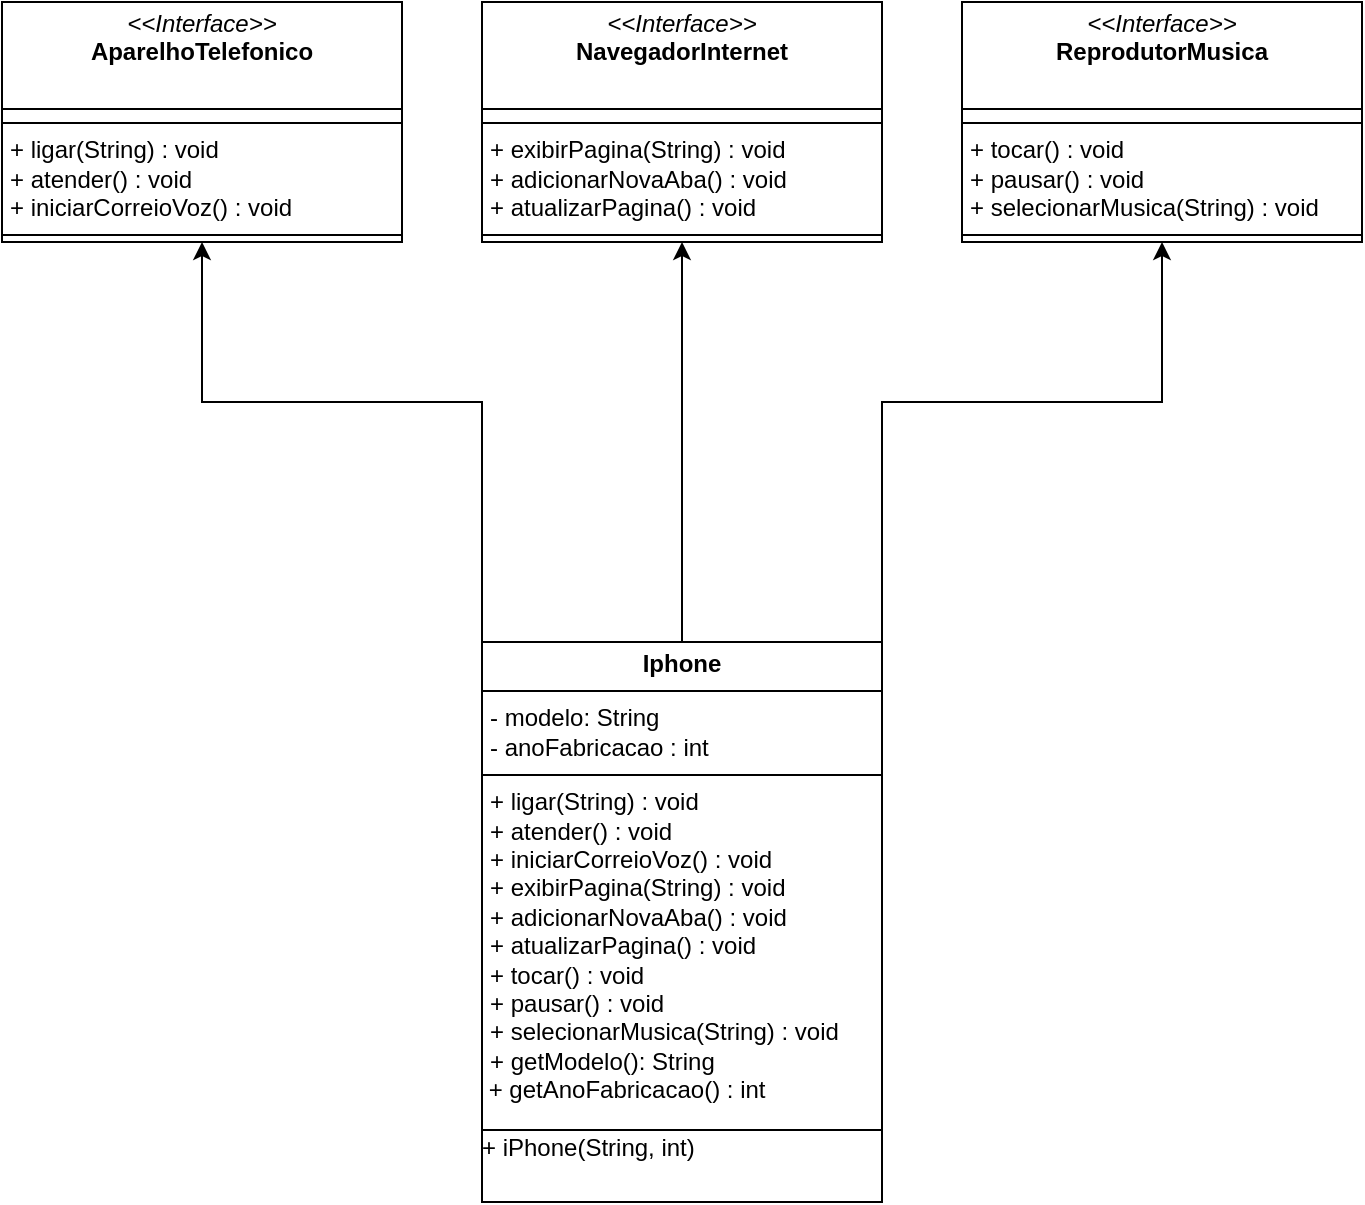 <mxfile version="24.2.8" type="device">
  <diagram id="C5RBs43oDa-KdzZeNtuy" name="Page-1">
    <mxGraphModel dx="978" dy="490" grid="1" gridSize="10" guides="1" tooltips="1" connect="1" arrows="1" fold="1" page="1" pageScale="1" pageWidth="827" pageHeight="1169" math="0" shadow="0">
      <root>
        <mxCell id="WIyWlLk6GJQsqaUBKTNV-0" />
        <mxCell id="WIyWlLk6GJQsqaUBKTNV-1" parent="WIyWlLk6GJQsqaUBKTNV-0" />
        <mxCell id="6d5iQx12Fv8lqiix6T6v-8" value="&lt;p style=&quot;margin:0px;margin-top:4px;text-align:center;&quot;&gt;&lt;i&gt;&amp;lt;&amp;lt;Interface&amp;gt;&amp;gt;&lt;/i&gt;&lt;br&gt;&lt;b&gt;AparelhoTelefonico&lt;/b&gt;&lt;/p&gt;&lt;br&gt;&lt;hr size=&quot;1&quot; style=&quot;border-style:solid;&quot;&gt;&lt;hr size=&quot;1&quot; style=&quot;border-style:solid;&quot;&gt;&lt;p style=&quot;margin:0px;margin-left:4px;&quot;&gt;+ ligar(String) : void&lt;br&gt;&lt;/p&gt;&lt;p style=&quot;margin:0px;margin-left:4px;&quot;&gt;+ atender() : void&lt;/p&gt;&lt;p style=&quot;margin:0px;margin-left:4px;&quot;&gt;+ iniciarCorreioVoz() : void&lt;/p&gt;&lt;hr size=&quot;1&quot; style=&quot;border-style:solid;&quot;&gt;&lt;p style=&quot;margin:0px;margin-left:4px;&quot;&gt;&lt;/p&gt;" style="verticalAlign=top;align=left;overflow=fill;html=1;whiteSpace=wrap;" vertex="1" parent="WIyWlLk6GJQsqaUBKTNV-1">
          <mxGeometry x="80" y="520" width="200" height="120" as="geometry" />
        </mxCell>
        <mxCell id="6d5iQx12Fv8lqiix6T6v-9" value="&lt;p style=&quot;margin:0px;margin-top:4px;text-align:center;&quot;&gt;&lt;i&gt;&amp;lt;&amp;lt;Interface&amp;gt;&amp;gt;&lt;/i&gt;&lt;br&gt;&lt;b&gt;NavegadorInternet&lt;/b&gt;&lt;/p&gt;&lt;br&gt;&lt;hr size=&quot;1&quot; style=&quot;border-style:solid;&quot;&gt;&lt;hr size=&quot;1&quot; style=&quot;border-style:solid;&quot;&gt;&lt;p style=&quot;margin:0px;margin-left:4px;&quot;&gt;+ exibirPagina(String) : void&lt;br&gt;&lt;/p&gt;&lt;p style=&quot;margin:0px;margin-left:4px;&quot;&gt;+ adicionarNovaAba() : void&lt;/p&gt;&lt;p style=&quot;margin:0px;margin-left:4px;&quot;&gt;+ atualizarPagina() : void&lt;/p&gt;&lt;hr size=&quot;1&quot; style=&quot;border-style:solid;&quot;&gt;&lt;p style=&quot;margin:0px;margin-left:4px;&quot;&gt;&lt;/p&gt;" style="verticalAlign=top;align=left;overflow=fill;html=1;whiteSpace=wrap;" vertex="1" parent="WIyWlLk6GJQsqaUBKTNV-1">
          <mxGeometry x="320" y="520" width="200" height="120" as="geometry" />
        </mxCell>
        <mxCell id="6d5iQx12Fv8lqiix6T6v-10" value="&lt;p style=&quot;margin:0px;margin-top:4px;text-align:center;&quot;&gt;&lt;i&gt;&amp;lt;&amp;lt;Interface&amp;gt;&amp;gt;&lt;/i&gt;&lt;br&gt;&lt;b&gt;ReprodutorMusica&lt;/b&gt;&lt;br&gt;&lt;/p&gt;&lt;br&gt;&lt;hr size=&quot;1&quot; style=&quot;border-style:solid;&quot;&gt;&lt;hr size=&quot;1&quot; style=&quot;border-style:solid;&quot;&gt;&lt;p style=&quot;margin:0px;margin-left:4px;&quot;&gt;+ tocar() : void&lt;br&gt;&lt;/p&gt;&lt;p style=&quot;margin:0px;margin-left:4px;&quot;&gt;+ pausar() : void&lt;/p&gt;&lt;p style=&quot;margin:0px;margin-left:4px;&quot;&gt;+ selecionarMusica(String) : void&lt;/p&gt;&lt;hr size=&quot;1&quot; style=&quot;border-style:solid;&quot;&gt;&lt;p style=&quot;margin:0px;margin-left:4px;&quot;&gt;&lt;/p&gt;" style="verticalAlign=top;align=left;overflow=fill;html=1;whiteSpace=wrap;" vertex="1" parent="WIyWlLk6GJQsqaUBKTNV-1">
          <mxGeometry x="560" y="520" width="200" height="120" as="geometry" />
        </mxCell>
        <mxCell id="6d5iQx12Fv8lqiix6T6v-16" style="edgeStyle=orthogonalEdgeStyle;rounded=0;orthogonalLoop=1;jettySize=auto;html=1;exitX=0.5;exitY=0;exitDx=0;exitDy=0;entryX=0.5;entryY=1;entryDx=0;entryDy=0;" edge="1" parent="WIyWlLk6GJQsqaUBKTNV-1" source="6d5iQx12Fv8lqiix6T6v-11" target="6d5iQx12Fv8lqiix6T6v-9">
          <mxGeometry relative="1" as="geometry" />
        </mxCell>
        <mxCell id="6d5iQx12Fv8lqiix6T6v-17" style="edgeStyle=orthogonalEdgeStyle;rounded=0;orthogonalLoop=1;jettySize=auto;html=1;exitX=1;exitY=0;exitDx=0;exitDy=0;entryX=0.5;entryY=1;entryDx=0;entryDy=0;" edge="1" parent="WIyWlLk6GJQsqaUBKTNV-1" source="6d5iQx12Fv8lqiix6T6v-11" target="6d5iQx12Fv8lqiix6T6v-10">
          <mxGeometry relative="1" as="geometry">
            <Array as="points">
              <mxPoint x="520" y="720" />
              <mxPoint x="660" y="720" />
            </Array>
          </mxGeometry>
        </mxCell>
        <mxCell id="6d5iQx12Fv8lqiix6T6v-18" style="edgeStyle=orthogonalEdgeStyle;rounded=0;orthogonalLoop=1;jettySize=auto;html=1;exitX=0;exitY=0;exitDx=0;exitDy=0;entryX=0.5;entryY=1;entryDx=0;entryDy=0;" edge="1" parent="WIyWlLk6GJQsqaUBKTNV-1" source="6d5iQx12Fv8lqiix6T6v-11" target="6d5iQx12Fv8lqiix6T6v-8">
          <mxGeometry relative="1" as="geometry">
            <Array as="points">
              <mxPoint x="320" y="720" />
              <mxPoint x="180" y="720" />
            </Array>
          </mxGeometry>
        </mxCell>
        <mxCell id="6d5iQx12Fv8lqiix6T6v-11" value="&lt;p style=&quot;margin:0px;margin-top:4px;text-align:center;&quot;&gt;&lt;b&gt;Iphone&lt;/b&gt;&lt;/p&gt;&lt;hr size=&quot;1&quot; style=&quot;border-style:solid;&quot;&gt;&lt;p style=&quot;margin:0px;margin-left:4px;&quot;&gt;- modelo: String&lt;/p&gt;&lt;p style=&quot;margin:0px;margin-left:4px;&quot;&gt;- anoFabricacao : int&lt;br&gt;&lt;/p&gt;&lt;hr size=&quot;1&quot; style=&quot;border-style:solid;&quot;&gt;&lt;p style=&quot;margin:0px;margin-left:4px;&quot;&gt;+ ligar(String) : void&lt;br&gt;&lt;/p&gt;&lt;p style=&quot;margin:0px;margin-left:4px;&quot;&gt;+ atender() : void&lt;/p&gt;&lt;p style=&quot;margin:0px;margin-left:4px;&quot;&gt;+ iniciarCorreioVoz() : void&lt;/p&gt;&lt;p style=&quot;margin:0px;margin-left:4px;&quot;&gt;+ exibirPagina(String) : void&lt;br&gt;&lt;/p&gt;&lt;p style=&quot;margin:0px;margin-left:4px;&quot;&gt;+ adicionarNovaAba() : void&lt;/p&gt;&lt;p style=&quot;margin:0px;margin-left:4px;&quot;&gt;+ atualizarPagina() : void&lt;/p&gt;&lt;p style=&quot;margin:0px;margin-left:4px;&quot;&gt;+ tocar() : void&lt;br&gt;&lt;/p&gt;&lt;p style=&quot;margin:0px;margin-left:4px;&quot;&gt;+ pausar() : void&lt;/p&gt;&lt;p style=&quot;margin:0px;margin-left:4px;&quot;&gt;+ selecionarMusica(String) : void&lt;/p&gt;&lt;p style=&quot;margin:0px;margin-left:4px;&quot;&gt;+ getModelo(): String&lt;/p&gt;&lt;div&gt;&amp;nbsp;+ getAnoFabricacao() : int&lt;/div&gt;&lt;div&gt;&lt;br&gt;&lt;/div&gt;&lt;div&gt;+ iPhone(String, int)&lt;br&gt;&lt;/div&gt;&lt;p style=&quot;margin:0px;margin-left:4px;&quot;&gt;&lt;/p&gt;&lt;p style=&quot;margin:0px;margin-left:4px;&quot;&gt;&lt;/p&gt;&lt;p style=&quot;margin:0px;margin-left:4px;&quot;&gt;&lt;br&gt;&lt;/p&gt;&lt;p style=&quot;margin:0px;margin-left:4px;&quot;&gt;&lt;/p&gt;&lt;p style=&quot;margin:0px;margin-left:4px;&quot;&gt;&lt;br&gt;&lt;/p&gt;&lt;p style=&quot;margin:0px;margin-left:4px;&quot;&gt;&lt;/p&gt;" style="verticalAlign=top;align=left;overflow=fill;html=1;whiteSpace=wrap;" vertex="1" parent="WIyWlLk6GJQsqaUBKTNV-1">
          <mxGeometry x="320" y="840" width="200" height="280" as="geometry" />
        </mxCell>
        <mxCell id="6d5iQx12Fv8lqiix6T6v-12" value="" style="line;strokeWidth=1;fillColor=none;align=left;verticalAlign=middle;spacingTop=-1;spacingLeft=3;spacingRight=3;rotatable=0;labelPosition=right;points=[];portConstraint=eastwest;strokeColor=inherit;" vertex="1" parent="WIyWlLk6GJQsqaUBKTNV-1">
          <mxGeometry x="320" y="1080" width="200" height="8" as="geometry" />
        </mxCell>
      </root>
    </mxGraphModel>
  </diagram>
</mxfile>
